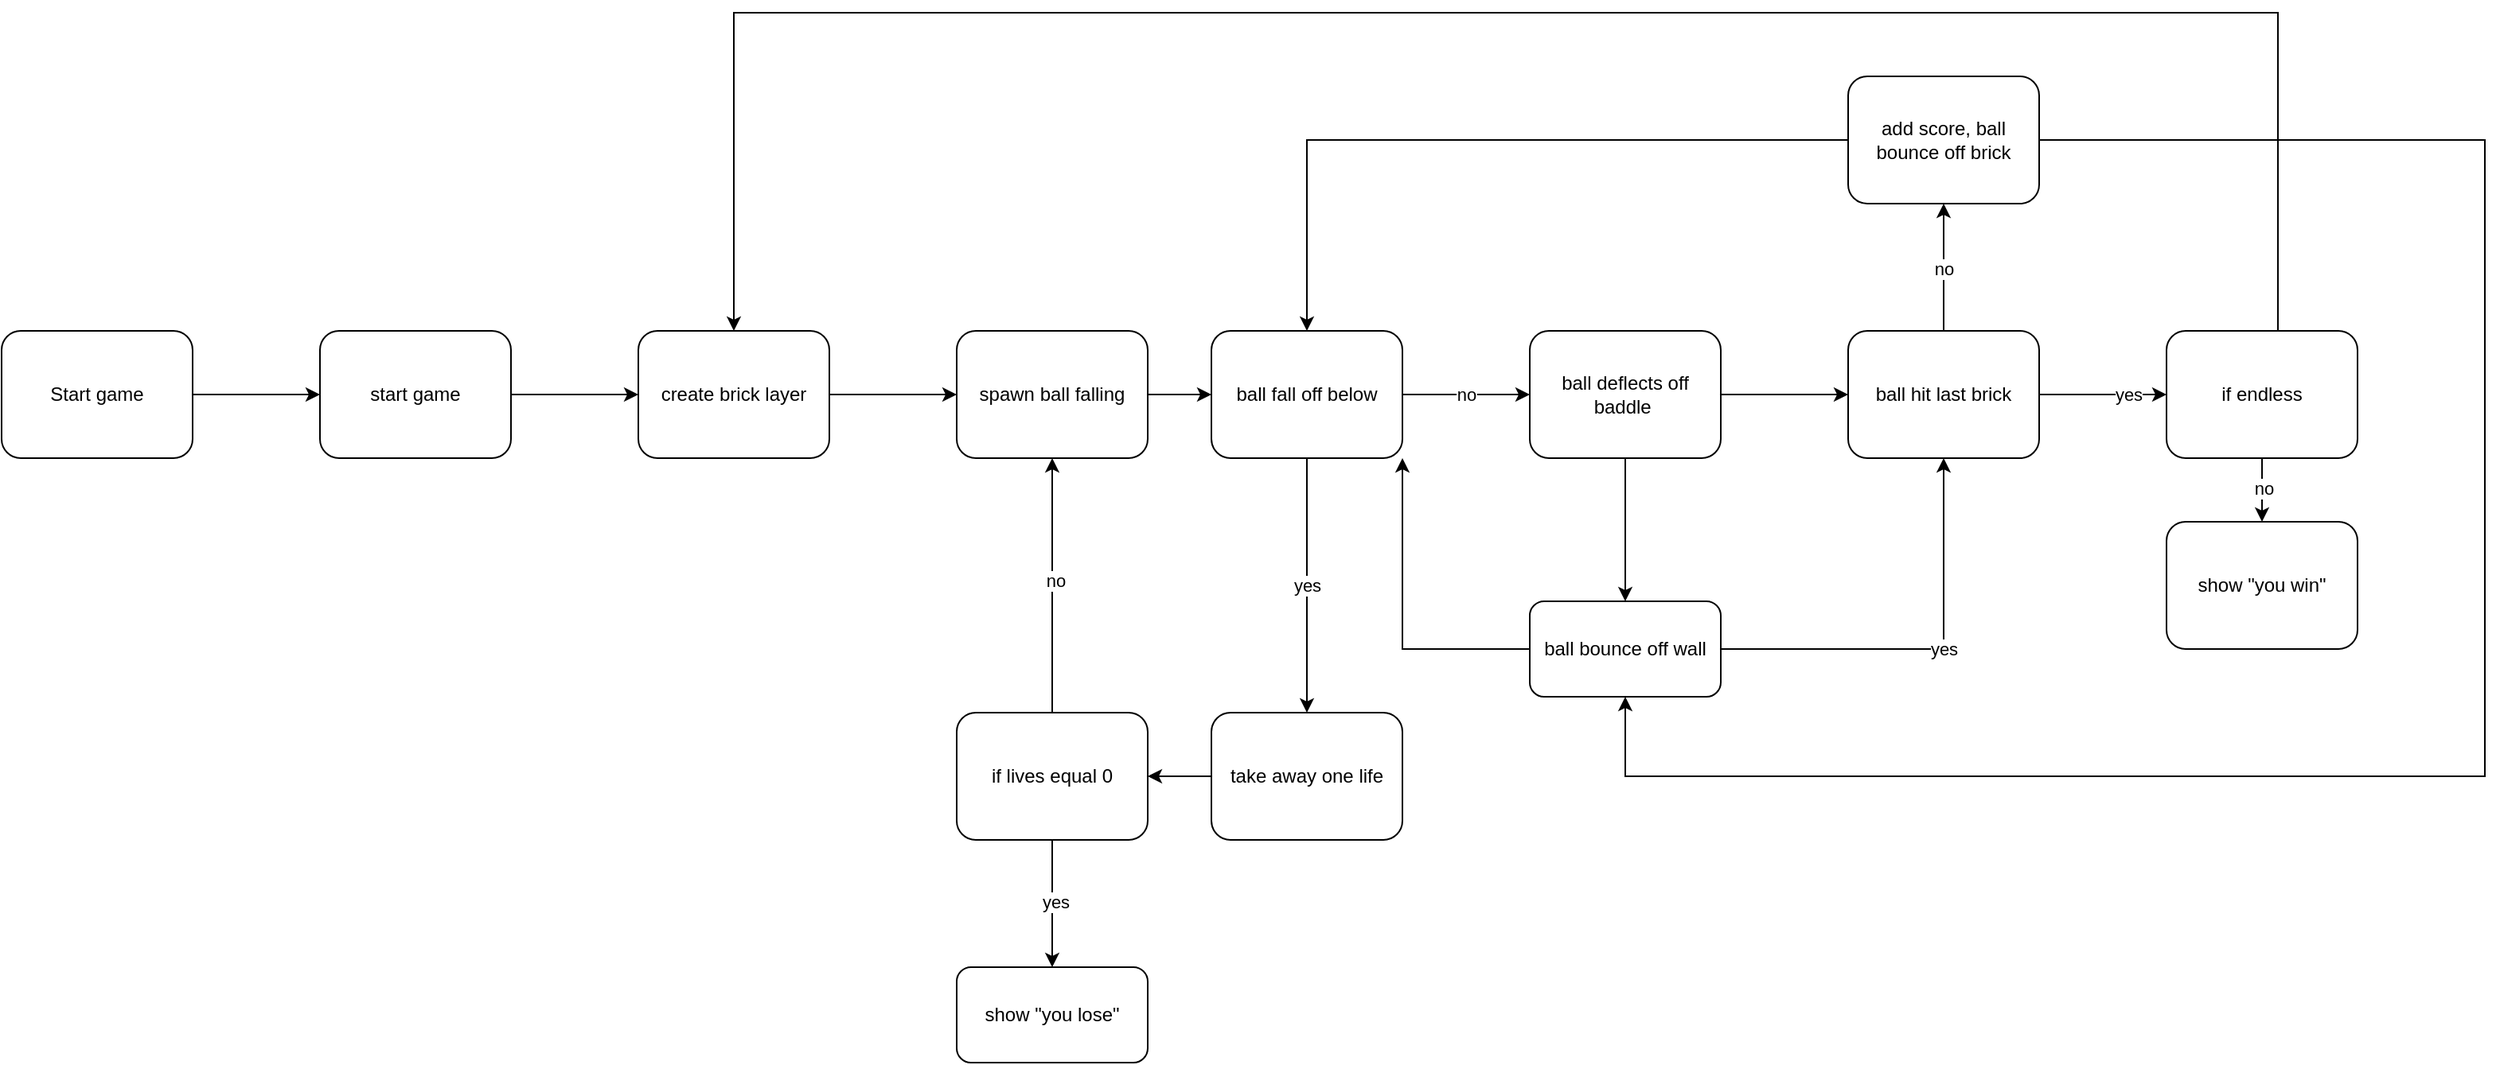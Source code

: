 <mxfile version="24.8.6">
  <diagram name="Page-1" id="1Y3UkBD_-wGJTAGrDvLy">
    <mxGraphModel dx="1434" dy="1786" grid="1" gridSize="10" guides="1" tooltips="1" connect="1" arrows="1" fold="1" page="1" pageScale="1" pageWidth="850" pageHeight="1100" math="0" shadow="0">
      <root>
        <mxCell id="0" />
        <mxCell id="1" parent="0" />
        <mxCell id="FxieRYXLxM4uYghHdNRu-4" value="" style="edgeStyle=orthogonalEdgeStyle;rounded=0;orthogonalLoop=1;jettySize=auto;html=1;" edge="1" parent="1" source="3jjEenvmpNi-Ulg0jTfC-2" target="FxieRYXLxM4uYghHdNRu-3">
          <mxGeometry relative="1" as="geometry" />
        </mxCell>
        <mxCell id="3jjEenvmpNi-Ulg0jTfC-2" value="Start game" style="rounded=1;whiteSpace=wrap;html=1;" parent="1" vertex="1">
          <mxGeometry x="80" y="80" width="120" height="80" as="geometry" />
        </mxCell>
        <mxCell id="FxieRYXLxM4uYghHdNRu-6" value="" style="edgeStyle=orthogonalEdgeStyle;rounded=0;orthogonalLoop=1;jettySize=auto;html=1;" edge="1" parent="1" source="FxieRYXLxM4uYghHdNRu-3" target="FxieRYXLxM4uYghHdNRu-5">
          <mxGeometry relative="1" as="geometry" />
        </mxCell>
        <mxCell id="FxieRYXLxM4uYghHdNRu-3" value="start game" style="whiteSpace=wrap;html=1;rounded=1;" vertex="1" parent="1">
          <mxGeometry x="280" y="80" width="120" height="80" as="geometry" />
        </mxCell>
        <mxCell id="FxieRYXLxM4uYghHdNRu-20" value="" style="edgeStyle=orthogonalEdgeStyle;rounded=0;orthogonalLoop=1;jettySize=auto;html=1;" edge="1" parent="1" source="FxieRYXLxM4uYghHdNRu-5" target="FxieRYXLxM4uYghHdNRu-19">
          <mxGeometry relative="1" as="geometry" />
        </mxCell>
        <mxCell id="FxieRYXLxM4uYghHdNRu-5" value="create brick layer" style="whiteSpace=wrap;html=1;rounded=1;" vertex="1" parent="1">
          <mxGeometry x="480" y="80" width="120" height="80" as="geometry" />
        </mxCell>
        <mxCell id="FxieRYXLxM4uYghHdNRu-23" style="edgeStyle=orthogonalEdgeStyle;rounded=0;orthogonalLoop=1;jettySize=auto;html=1;exitX=1;exitY=0.5;exitDx=0;exitDy=0;" edge="1" parent="1" source="FxieRYXLxM4uYghHdNRu-13" target="FxieRYXLxM4uYghHdNRu-16">
          <mxGeometry relative="1" as="geometry" />
        </mxCell>
        <mxCell id="FxieRYXLxM4uYghHdNRu-41" value="no" style="edgeLabel;html=1;align=center;verticalAlign=middle;resizable=0;points=[];" vertex="1" connectable="0" parent="FxieRYXLxM4uYghHdNRu-23">
          <mxGeometry x="0.15" relative="1" as="geometry">
            <mxPoint x="-6" as="offset" />
          </mxGeometry>
        </mxCell>
        <mxCell id="FxieRYXLxM4uYghHdNRu-26" value="yes" style="edgeStyle=orthogonalEdgeStyle;rounded=0;orthogonalLoop=1;jettySize=auto;html=1;" edge="1" parent="1" source="FxieRYXLxM4uYghHdNRu-13" target="FxieRYXLxM4uYghHdNRu-25">
          <mxGeometry relative="1" as="geometry" />
        </mxCell>
        <mxCell id="FxieRYXLxM4uYghHdNRu-13" value="ball fall off below" style="whiteSpace=wrap;html=1;rounded=1;" vertex="1" parent="1">
          <mxGeometry x="840" y="80" width="120" height="80" as="geometry" />
        </mxCell>
        <mxCell id="FxieRYXLxM4uYghHdNRu-30" value="" style="edgeStyle=orthogonalEdgeStyle;rounded=0;orthogonalLoop=1;jettySize=auto;html=1;" edge="1" parent="1" source="FxieRYXLxM4uYghHdNRu-16" target="FxieRYXLxM4uYghHdNRu-29">
          <mxGeometry relative="1" as="geometry" />
        </mxCell>
        <mxCell id="FxieRYXLxM4uYghHdNRu-36" value="" style="edgeStyle=orthogonalEdgeStyle;rounded=0;orthogonalLoop=1;jettySize=auto;html=1;" edge="1" parent="1" source="FxieRYXLxM4uYghHdNRu-16" target="FxieRYXLxM4uYghHdNRu-35">
          <mxGeometry relative="1" as="geometry" />
        </mxCell>
        <mxCell id="FxieRYXLxM4uYghHdNRu-16" value="ball deflects off baddle&amp;nbsp;" style="whiteSpace=wrap;html=1;rounded=1;" vertex="1" parent="1">
          <mxGeometry x="1040" y="80" width="120" height="80" as="geometry" />
        </mxCell>
        <mxCell id="FxieRYXLxM4uYghHdNRu-22" style="edgeStyle=orthogonalEdgeStyle;rounded=0;orthogonalLoop=1;jettySize=auto;html=1;entryX=0;entryY=0.5;entryDx=0;entryDy=0;" edge="1" parent="1" source="FxieRYXLxM4uYghHdNRu-19" target="FxieRYXLxM4uYghHdNRu-13">
          <mxGeometry relative="1" as="geometry" />
        </mxCell>
        <mxCell id="FxieRYXLxM4uYghHdNRu-19" value="spawn ball falling" style="whiteSpace=wrap;html=1;rounded=1;" vertex="1" parent="1">
          <mxGeometry x="680" y="80" width="120" height="80" as="geometry" />
        </mxCell>
        <mxCell id="FxieRYXLxM4uYghHdNRu-50" value="" style="edgeStyle=orthogonalEdgeStyle;rounded=0;orthogonalLoop=1;jettySize=auto;html=1;" edge="1" parent="1" source="FxieRYXLxM4uYghHdNRu-25" target="FxieRYXLxM4uYghHdNRu-49">
          <mxGeometry relative="1" as="geometry" />
        </mxCell>
        <mxCell id="FxieRYXLxM4uYghHdNRu-25" value="take away one life" style="whiteSpace=wrap;html=1;rounded=1;" vertex="1" parent="1">
          <mxGeometry x="840" y="320" width="120" height="80" as="geometry" />
        </mxCell>
        <mxCell id="FxieRYXLxM4uYghHdNRu-32" value="" style="edgeStyle=orthogonalEdgeStyle;rounded=0;orthogonalLoop=1;jettySize=auto;html=1;" edge="1" parent="1" source="FxieRYXLxM4uYghHdNRu-29">
          <mxGeometry relative="1" as="geometry">
            <mxPoint x="1300" as="targetPoint" />
          </mxGeometry>
        </mxCell>
        <mxCell id="FxieRYXLxM4uYghHdNRu-44" value="no" style="edgeLabel;html=1;align=center;verticalAlign=middle;resizable=0;points=[];" vertex="1" connectable="0" parent="FxieRYXLxM4uYghHdNRu-32">
          <mxGeometry x="-0.031" relative="1" as="geometry">
            <mxPoint as="offset" />
          </mxGeometry>
        </mxCell>
        <mxCell id="FxieRYXLxM4uYghHdNRu-46" value="" style="edgeStyle=orthogonalEdgeStyle;rounded=0;orthogonalLoop=1;jettySize=auto;html=1;" edge="1" parent="1" source="FxieRYXLxM4uYghHdNRu-29" target="FxieRYXLxM4uYghHdNRu-45">
          <mxGeometry relative="1" as="geometry" />
        </mxCell>
        <mxCell id="FxieRYXLxM4uYghHdNRu-47" value="yes" style="edgeLabel;html=1;align=center;verticalAlign=middle;resizable=0;points=[];" vertex="1" connectable="0" parent="FxieRYXLxM4uYghHdNRu-46">
          <mxGeometry x="-0.175" relative="1" as="geometry">
            <mxPoint x="23" as="offset" />
          </mxGeometry>
        </mxCell>
        <mxCell id="FxieRYXLxM4uYghHdNRu-29" value="ball hit last brick" style="whiteSpace=wrap;html=1;rounded=1;" vertex="1" parent="1">
          <mxGeometry x="1240" y="80" width="120" height="80" as="geometry" />
        </mxCell>
        <mxCell id="FxieRYXLxM4uYghHdNRu-39" style="edgeStyle=orthogonalEdgeStyle;rounded=0;orthogonalLoop=1;jettySize=auto;html=1;exitX=1;exitY=0.5;exitDx=0;exitDy=0;entryX=0.5;entryY=1;entryDx=0;entryDy=0;" edge="1" parent="1" source="FxieRYXLxM4uYghHdNRu-34" target="FxieRYXLxM4uYghHdNRu-35">
          <mxGeometry relative="1" as="geometry">
            <Array as="points">
              <mxPoint x="1640" y="-40" />
              <mxPoint x="1640" y="360" />
              <mxPoint x="1100" y="360" />
            </Array>
          </mxGeometry>
        </mxCell>
        <mxCell id="FxieRYXLxM4uYghHdNRu-42" style="edgeStyle=orthogonalEdgeStyle;rounded=0;orthogonalLoop=1;jettySize=auto;html=1;exitX=0;exitY=0.5;exitDx=0;exitDy=0;entryX=0.5;entryY=0;entryDx=0;entryDy=0;" edge="1" parent="1" source="FxieRYXLxM4uYghHdNRu-34" target="FxieRYXLxM4uYghHdNRu-13">
          <mxGeometry relative="1" as="geometry" />
        </mxCell>
        <mxCell id="FxieRYXLxM4uYghHdNRu-34" value="add score, ball bounce off brick" style="rounded=1;whiteSpace=wrap;html=1;" vertex="1" parent="1">
          <mxGeometry x="1240" y="-80" width="120" height="80" as="geometry" />
        </mxCell>
        <mxCell id="FxieRYXLxM4uYghHdNRu-37" style="edgeStyle=orthogonalEdgeStyle;rounded=0;orthogonalLoop=1;jettySize=auto;html=1;entryX=0.5;entryY=1;entryDx=0;entryDy=0;" edge="1" parent="1" source="FxieRYXLxM4uYghHdNRu-35" target="FxieRYXLxM4uYghHdNRu-29">
          <mxGeometry relative="1" as="geometry" />
        </mxCell>
        <mxCell id="FxieRYXLxM4uYghHdNRu-38" value="yes" style="edgeLabel;html=1;align=center;verticalAlign=middle;resizable=0;points=[];" vertex="1" connectable="0" parent="FxieRYXLxM4uYghHdNRu-37">
          <mxGeometry x="-0.415" y="-1" relative="1" as="geometry">
            <mxPoint x="64" y="-1" as="offset" />
          </mxGeometry>
        </mxCell>
        <mxCell id="FxieRYXLxM4uYghHdNRu-43" style="edgeStyle=orthogonalEdgeStyle;rounded=0;orthogonalLoop=1;jettySize=auto;html=1;exitX=0;exitY=0.5;exitDx=0;exitDy=0;entryX=1;entryY=1;entryDx=0;entryDy=0;" edge="1" parent="1" source="FxieRYXLxM4uYghHdNRu-35" target="FxieRYXLxM4uYghHdNRu-13">
          <mxGeometry relative="1" as="geometry" />
        </mxCell>
        <mxCell id="FxieRYXLxM4uYghHdNRu-35" value="ball bounce off wall" style="whiteSpace=wrap;html=1;rounded=1;" vertex="1" parent="1">
          <mxGeometry x="1040" y="250" width="120" height="60" as="geometry" />
        </mxCell>
        <mxCell id="FxieRYXLxM4uYghHdNRu-48" style="edgeStyle=orthogonalEdgeStyle;rounded=0;orthogonalLoop=1;jettySize=auto;html=1;exitX=0.5;exitY=0;exitDx=0;exitDy=0;entryX=0.5;entryY=0;entryDx=0;entryDy=0;" edge="1" parent="1" source="FxieRYXLxM4uYghHdNRu-45" target="FxieRYXLxM4uYghHdNRu-5">
          <mxGeometry relative="1" as="geometry">
            <Array as="points">
              <mxPoint x="1510" y="80" />
              <mxPoint x="1510" y="-120" />
              <mxPoint x="540" y="-120" />
            </Array>
          </mxGeometry>
        </mxCell>
        <mxCell id="FxieRYXLxM4uYghHdNRu-57" value="" style="edgeStyle=orthogonalEdgeStyle;rounded=0;orthogonalLoop=1;jettySize=auto;html=1;" edge="1" parent="1" source="FxieRYXLxM4uYghHdNRu-45" target="FxieRYXLxM4uYghHdNRu-56">
          <mxGeometry relative="1" as="geometry" />
        </mxCell>
        <mxCell id="FxieRYXLxM4uYghHdNRu-58" value="no" style="edgeLabel;html=1;align=center;verticalAlign=middle;resizable=0;points=[];" vertex="1" connectable="0" parent="FxieRYXLxM4uYghHdNRu-57">
          <mxGeometry x="-0.05" y="1" relative="1" as="geometry">
            <mxPoint as="offset" />
          </mxGeometry>
        </mxCell>
        <mxCell id="FxieRYXLxM4uYghHdNRu-45" value="if endless" style="whiteSpace=wrap;html=1;rounded=1;" vertex="1" parent="1">
          <mxGeometry x="1440" y="80" width="120" height="80" as="geometry" />
        </mxCell>
        <mxCell id="FxieRYXLxM4uYghHdNRu-52" value="" style="edgeStyle=orthogonalEdgeStyle;rounded=0;orthogonalLoop=1;jettySize=auto;html=1;" edge="1" parent="1" source="FxieRYXLxM4uYghHdNRu-49" target="FxieRYXLxM4uYghHdNRu-51">
          <mxGeometry relative="1" as="geometry" />
        </mxCell>
        <mxCell id="FxieRYXLxM4uYghHdNRu-55" value="yes" style="edgeLabel;html=1;align=center;verticalAlign=middle;resizable=0;points=[];" vertex="1" connectable="0" parent="FxieRYXLxM4uYghHdNRu-52">
          <mxGeometry x="-0.025" y="2" relative="1" as="geometry">
            <mxPoint as="offset" />
          </mxGeometry>
        </mxCell>
        <mxCell id="FxieRYXLxM4uYghHdNRu-53" style="edgeStyle=orthogonalEdgeStyle;rounded=0;orthogonalLoop=1;jettySize=auto;html=1;entryX=0.5;entryY=1;entryDx=0;entryDy=0;" edge="1" parent="1" source="FxieRYXLxM4uYghHdNRu-49" target="FxieRYXLxM4uYghHdNRu-19">
          <mxGeometry relative="1" as="geometry" />
        </mxCell>
        <mxCell id="FxieRYXLxM4uYghHdNRu-54" value="no" style="edgeLabel;html=1;align=center;verticalAlign=middle;resizable=0;points=[];" vertex="1" connectable="0" parent="FxieRYXLxM4uYghHdNRu-53">
          <mxGeometry x="0.037" y="-2" relative="1" as="geometry">
            <mxPoint as="offset" />
          </mxGeometry>
        </mxCell>
        <mxCell id="FxieRYXLxM4uYghHdNRu-49" value="if lives equal 0" style="whiteSpace=wrap;html=1;rounded=1;" vertex="1" parent="1">
          <mxGeometry x="680" y="320" width="120" height="80" as="geometry" />
        </mxCell>
        <mxCell id="FxieRYXLxM4uYghHdNRu-51" value="show &quot;you lose&quot;" style="whiteSpace=wrap;html=1;rounded=1;" vertex="1" parent="1">
          <mxGeometry x="680" y="480" width="120" height="60" as="geometry" />
        </mxCell>
        <mxCell id="FxieRYXLxM4uYghHdNRu-56" value="show &quot;you win&quot;" style="whiteSpace=wrap;html=1;rounded=1;" vertex="1" parent="1">
          <mxGeometry x="1440" y="200" width="120" height="80" as="geometry" />
        </mxCell>
      </root>
    </mxGraphModel>
  </diagram>
</mxfile>
